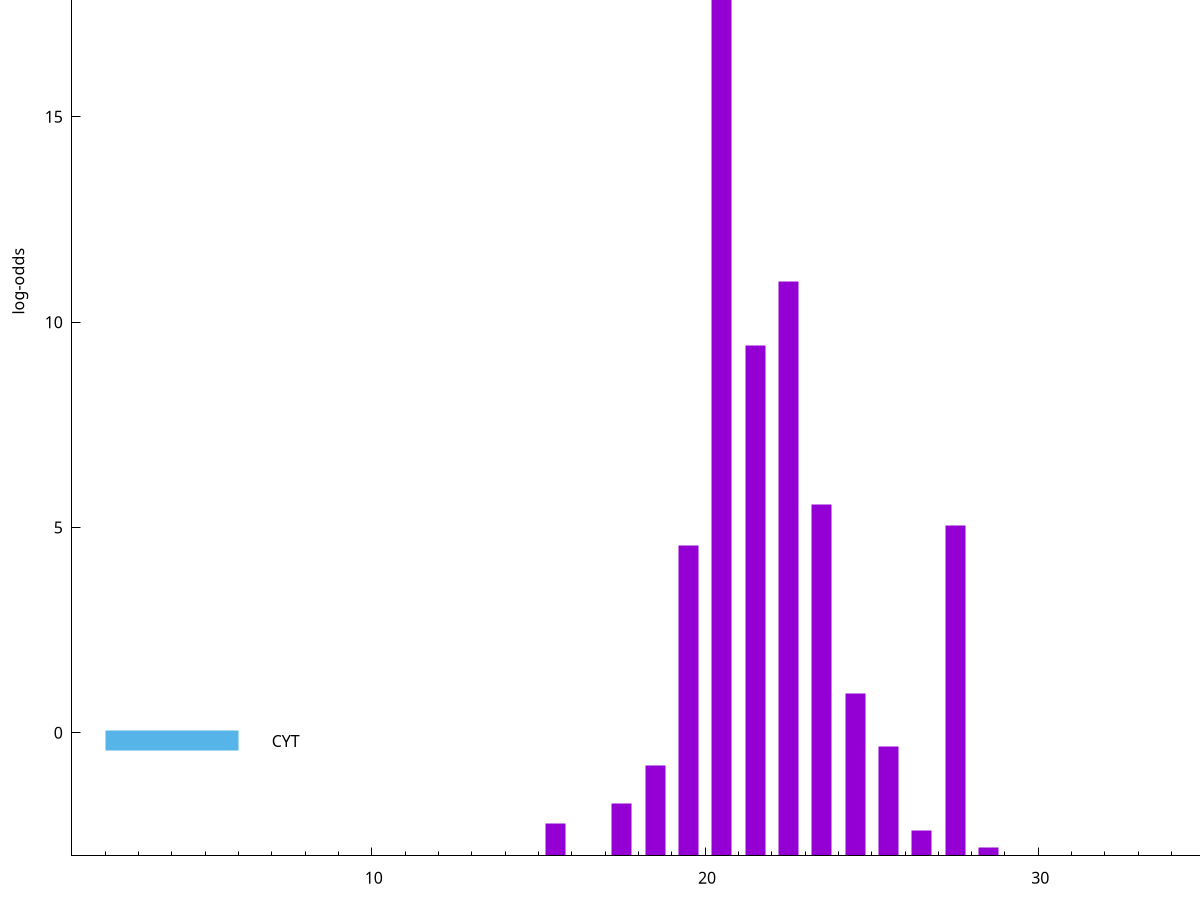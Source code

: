 set title "LipoP predictions for SRR4017833.gff"
set size 2., 1.4
set xrange [1:70] 
set mxtics 10
set yrange [-3:25]
set y2range [0:28]
set ylabel "log-odds"
set term postscript eps color solid "Helvetica" 30
set output "SRR4017833.gff57.eps"
set arrow from 2,20.8239 to 6,20.8239 nohead lt 1 lw 20
set label "SpI" at 7,20.8239
set arrow from 2,-0.200913 to 6,-0.200913 nohead lt 3 lw 20
set label "CYT" at 7,-0.200913
set arrow from 2,20.8239 to 6,20.8239 nohead lt 1 lw 20
set label "SpI" at 7,20.8239
# NOTE: The scores below are the log-odds scores with the threshold
# NOTE: subtracted (a hack to make gnuplot make the histogram all
# NOTE: look nice).
plot "-" axes x1y2 title "" with impulses lt 1 lw 20
20.500000 23.821700
22.500000 13.990800
21.500000 12.435060
23.500000 8.548060
27.500000 8.042410
19.500000 7.563980
24.500000 3.953525
25.500000 2.665738
18.500000 2.213964
17.500000 1.276970
15.500000 0.782700
26.500000 0.630490
28.500000 0.208420
e
exit

